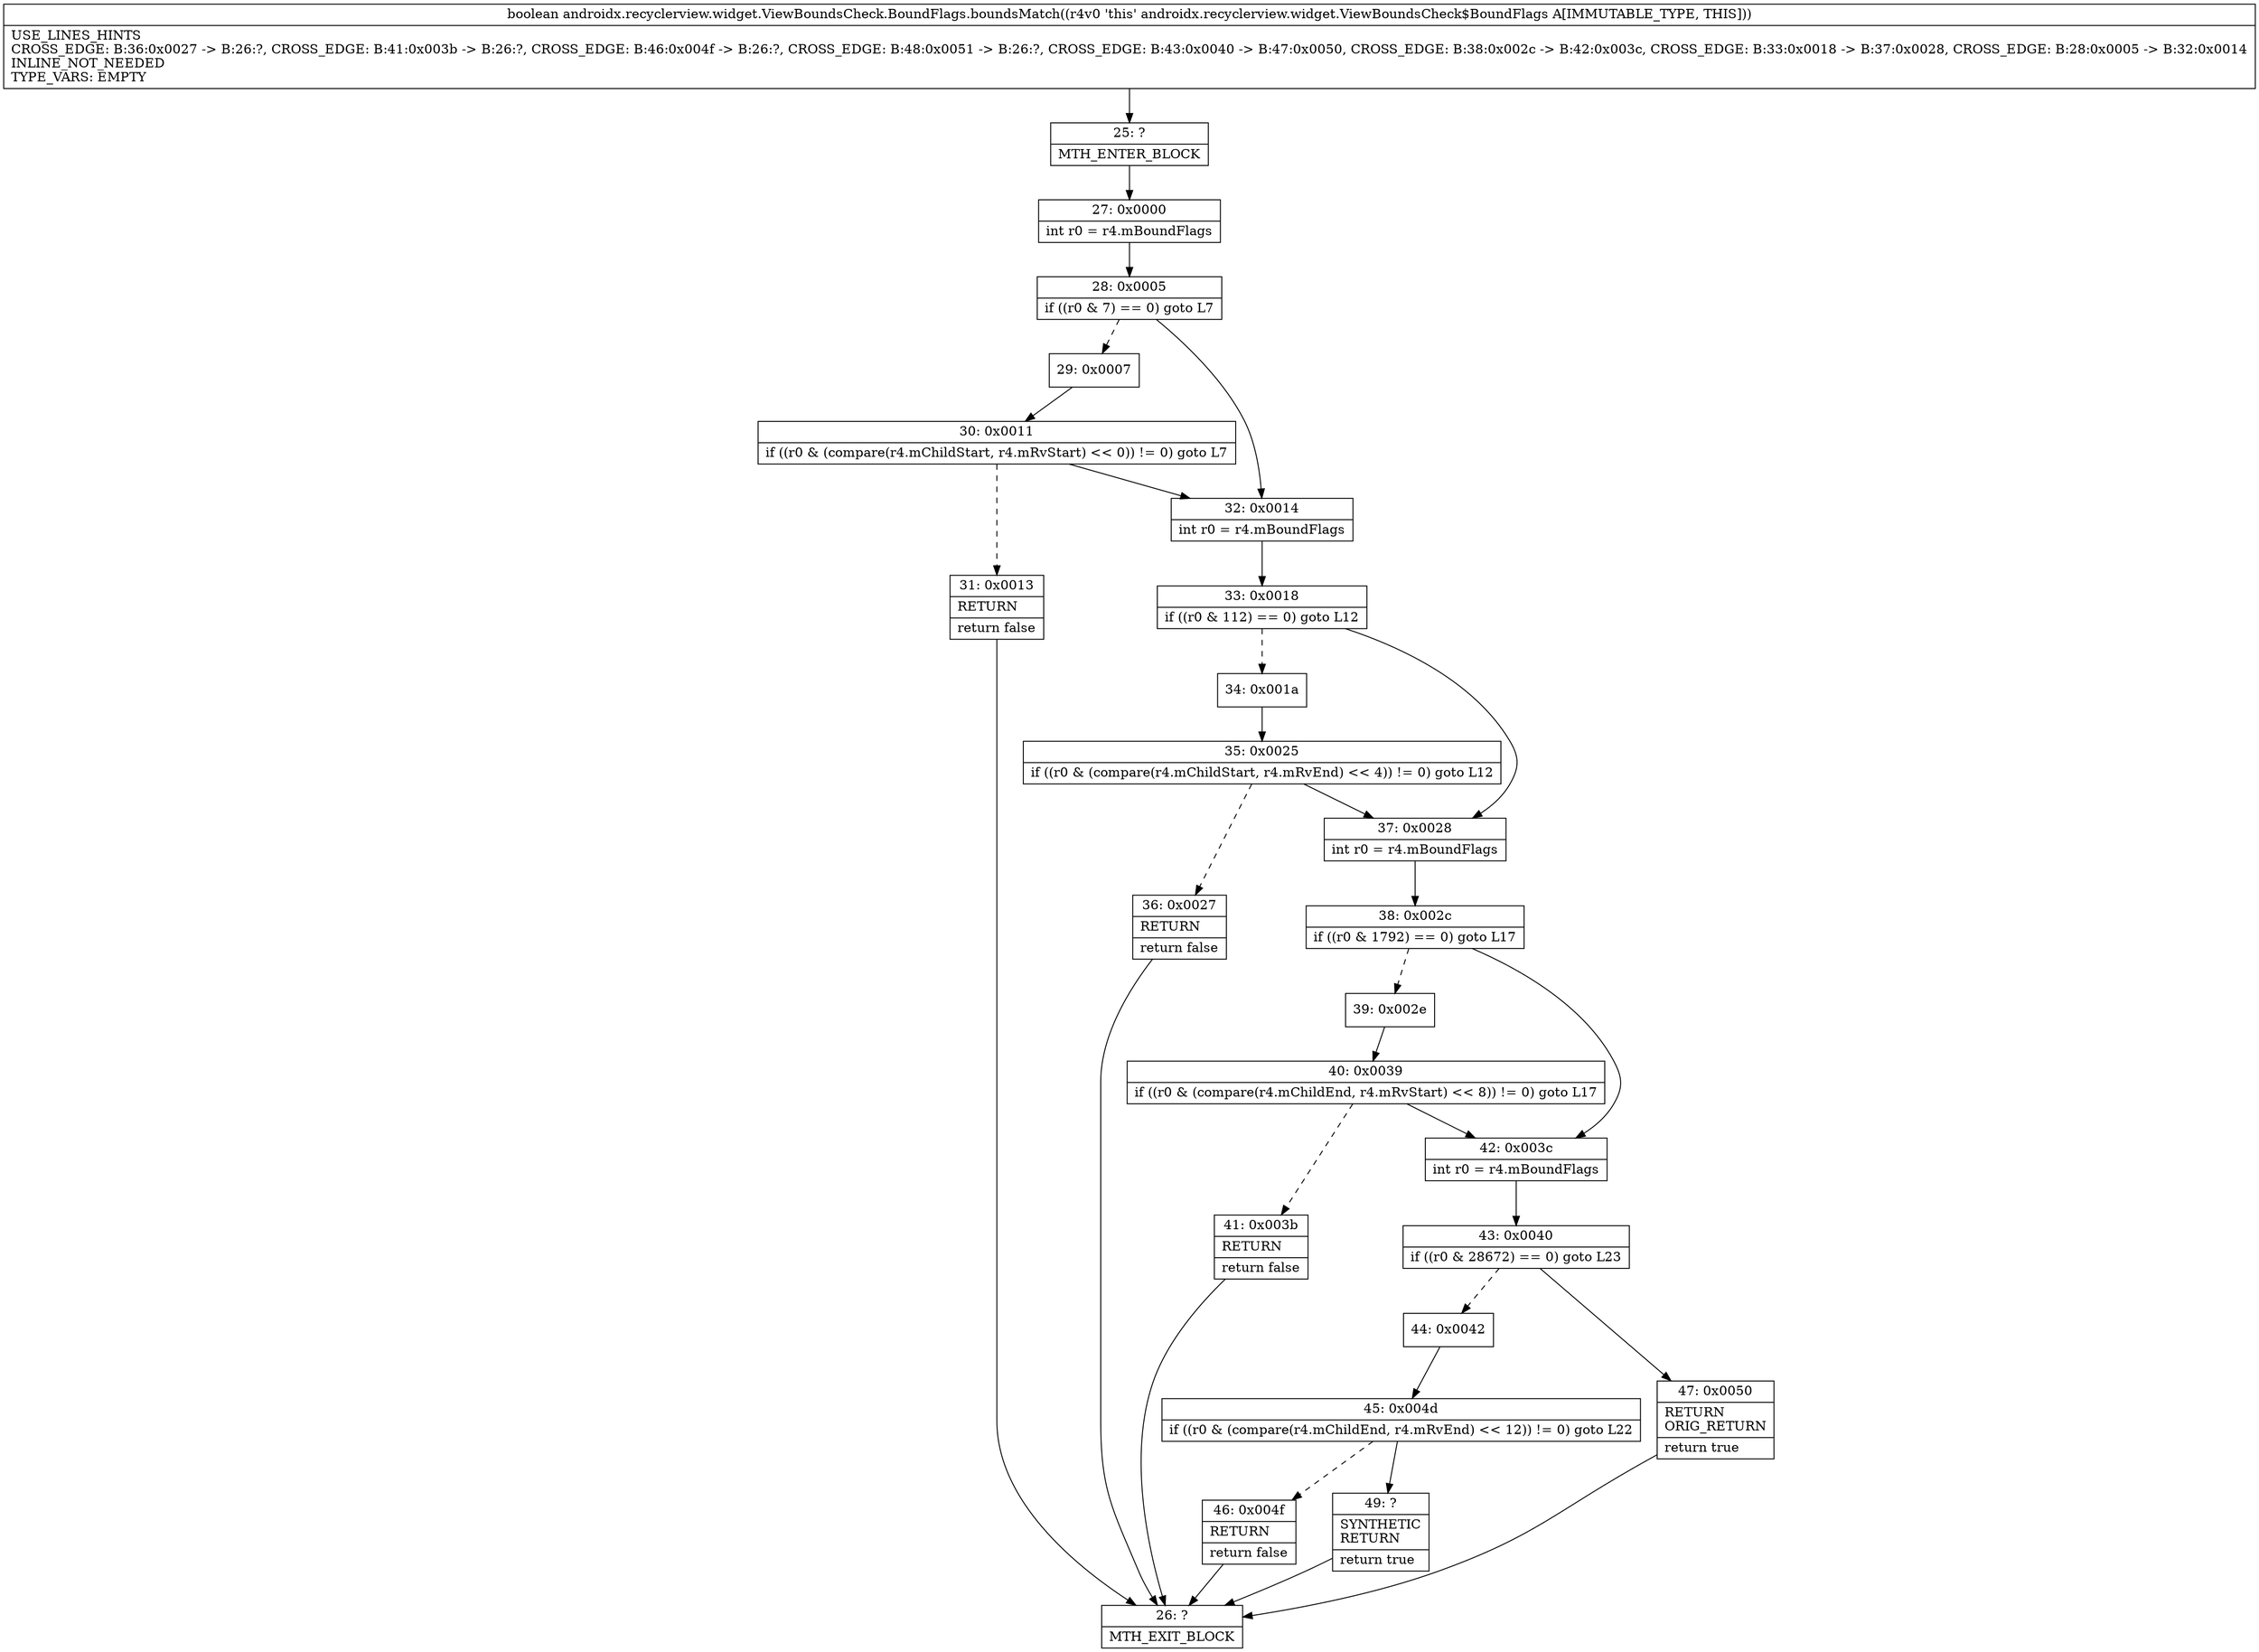 digraph "CFG forandroidx.recyclerview.widget.ViewBoundsCheck.BoundFlags.boundsMatch()Z" {
Node_25 [shape=record,label="{25\:\ ?|MTH_ENTER_BLOCK\l}"];
Node_27 [shape=record,label="{27\:\ 0x0000|int r0 = r4.mBoundFlags\l}"];
Node_28 [shape=record,label="{28\:\ 0x0005|if ((r0 & 7) == 0) goto L7\l}"];
Node_29 [shape=record,label="{29\:\ 0x0007}"];
Node_30 [shape=record,label="{30\:\ 0x0011|if ((r0 & (compare(r4.mChildStart, r4.mRvStart) \<\< 0)) != 0) goto L7\l}"];
Node_31 [shape=record,label="{31\:\ 0x0013|RETURN\l|return false\l}"];
Node_26 [shape=record,label="{26\:\ ?|MTH_EXIT_BLOCK\l}"];
Node_32 [shape=record,label="{32\:\ 0x0014|int r0 = r4.mBoundFlags\l}"];
Node_33 [shape=record,label="{33\:\ 0x0018|if ((r0 & 112) == 0) goto L12\l}"];
Node_34 [shape=record,label="{34\:\ 0x001a}"];
Node_35 [shape=record,label="{35\:\ 0x0025|if ((r0 & (compare(r4.mChildStart, r4.mRvEnd) \<\< 4)) != 0) goto L12\l}"];
Node_36 [shape=record,label="{36\:\ 0x0027|RETURN\l|return false\l}"];
Node_37 [shape=record,label="{37\:\ 0x0028|int r0 = r4.mBoundFlags\l}"];
Node_38 [shape=record,label="{38\:\ 0x002c|if ((r0 & 1792) == 0) goto L17\l}"];
Node_39 [shape=record,label="{39\:\ 0x002e}"];
Node_40 [shape=record,label="{40\:\ 0x0039|if ((r0 & (compare(r4.mChildEnd, r4.mRvStart) \<\< 8)) != 0) goto L17\l}"];
Node_41 [shape=record,label="{41\:\ 0x003b|RETURN\l|return false\l}"];
Node_42 [shape=record,label="{42\:\ 0x003c|int r0 = r4.mBoundFlags\l}"];
Node_43 [shape=record,label="{43\:\ 0x0040|if ((r0 & 28672) == 0) goto L23\l}"];
Node_44 [shape=record,label="{44\:\ 0x0042}"];
Node_45 [shape=record,label="{45\:\ 0x004d|if ((r0 & (compare(r4.mChildEnd, r4.mRvEnd) \<\< 12)) != 0) goto L22\l}"];
Node_46 [shape=record,label="{46\:\ 0x004f|RETURN\l|return false\l}"];
Node_49 [shape=record,label="{49\:\ ?|SYNTHETIC\lRETURN\l|return true\l}"];
Node_47 [shape=record,label="{47\:\ 0x0050|RETURN\lORIG_RETURN\l|return true\l}"];
MethodNode[shape=record,label="{boolean androidx.recyclerview.widget.ViewBoundsCheck.BoundFlags.boundsMatch((r4v0 'this' androidx.recyclerview.widget.ViewBoundsCheck$BoundFlags A[IMMUTABLE_TYPE, THIS]))  | USE_LINES_HINTS\lCROSS_EDGE: B:36:0x0027 \-\> B:26:?, CROSS_EDGE: B:41:0x003b \-\> B:26:?, CROSS_EDGE: B:46:0x004f \-\> B:26:?, CROSS_EDGE: B:48:0x0051 \-\> B:26:?, CROSS_EDGE: B:43:0x0040 \-\> B:47:0x0050, CROSS_EDGE: B:38:0x002c \-\> B:42:0x003c, CROSS_EDGE: B:33:0x0018 \-\> B:37:0x0028, CROSS_EDGE: B:28:0x0005 \-\> B:32:0x0014\lINLINE_NOT_NEEDED\lTYPE_VARS: EMPTY\l}"];
MethodNode -> Node_25;Node_25 -> Node_27;
Node_27 -> Node_28;
Node_28 -> Node_29[style=dashed];
Node_28 -> Node_32;
Node_29 -> Node_30;
Node_30 -> Node_31[style=dashed];
Node_30 -> Node_32;
Node_31 -> Node_26;
Node_32 -> Node_33;
Node_33 -> Node_34[style=dashed];
Node_33 -> Node_37;
Node_34 -> Node_35;
Node_35 -> Node_36[style=dashed];
Node_35 -> Node_37;
Node_36 -> Node_26;
Node_37 -> Node_38;
Node_38 -> Node_39[style=dashed];
Node_38 -> Node_42;
Node_39 -> Node_40;
Node_40 -> Node_41[style=dashed];
Node_40 -> Node_42;
Node_41 -> Node_26;
Node_42 -> Node_43;
Node_43 -> Node_44[style=dashed];
Node_43 -> Node_47;
Node_44 -> Node_45;
Node_45 -> Node_46[style=dashed];
Node_45 -> Node_49;
Node_46 -> Node_26;
Node_49 -> Node_26;
Node_47 -> Node_26;
}

